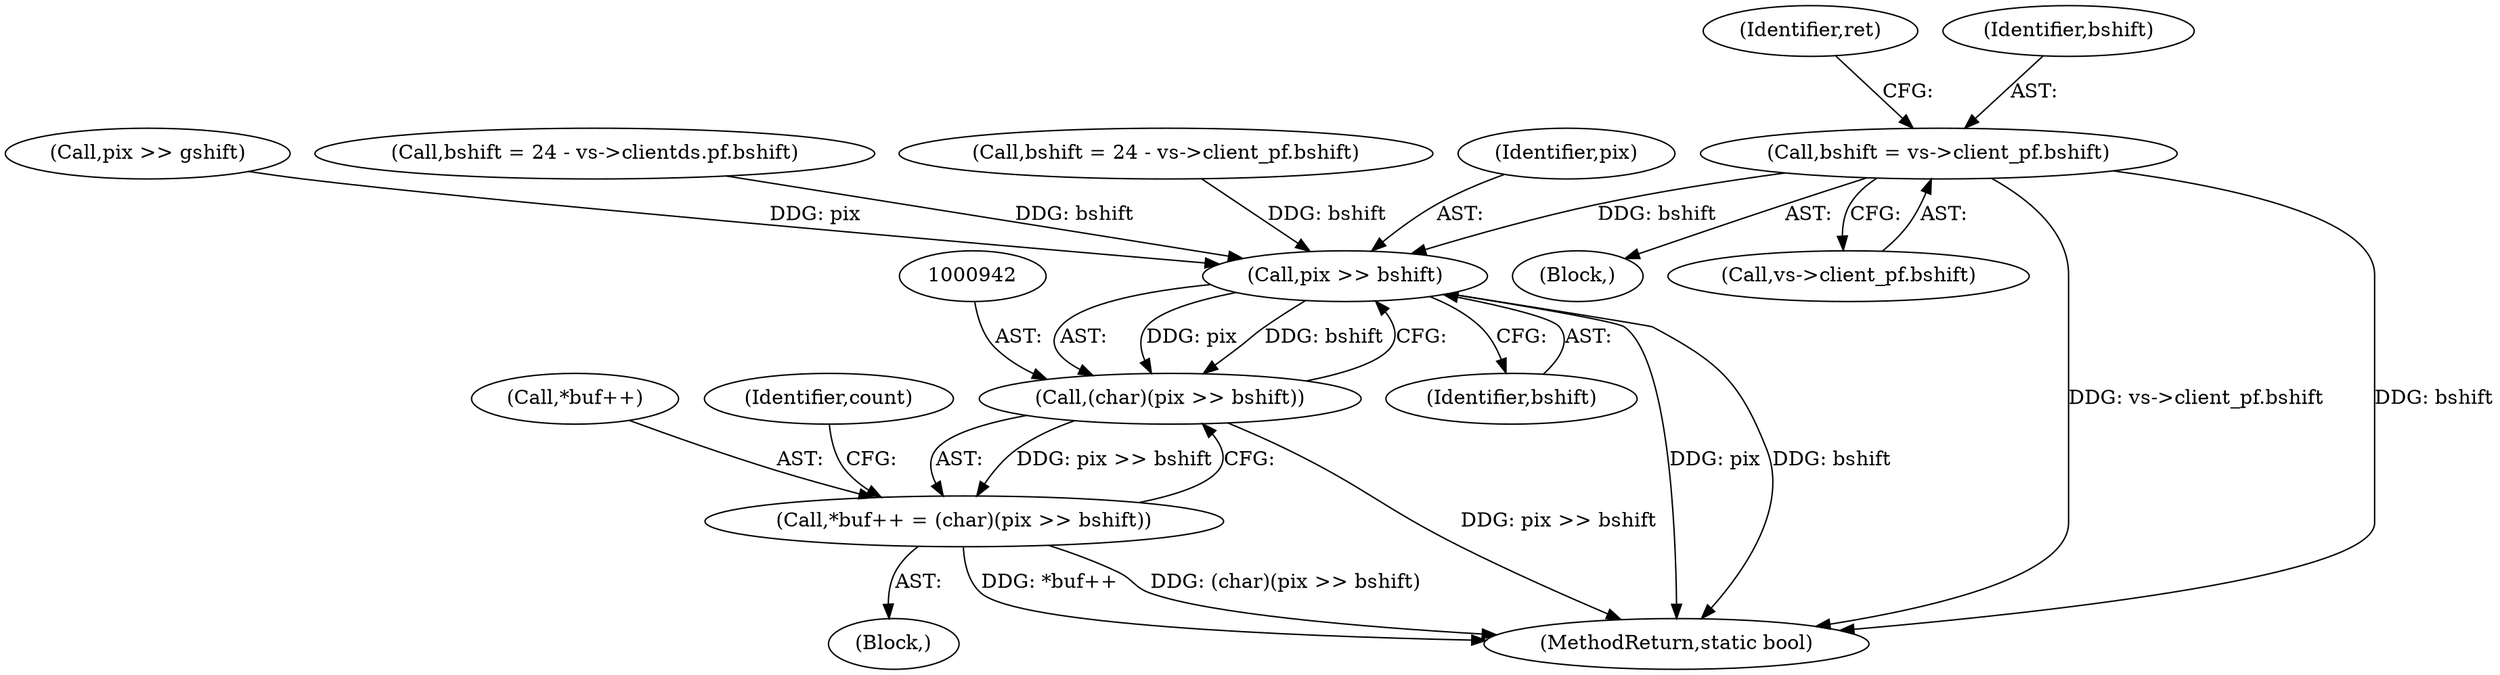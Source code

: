digraph "0_qemu_9f64916da20eea67121d544698676295bbb105a7_0@pointer" {
"1000851" [label="(Call,bshift = vs->client_pf.bshift)"];
"1000943" [label="(Call,pix >> bshift)"];
"1000941" [label="(Call,(char)(pix >> bshift))"];
"1000937" [label="(Call,*buf++ = (char)(pix >> bshift))"];
"1000836" [label="(Block,)"];
"1000888" [label="(Identifier,ret)"];
"1000943" [label="(Call,pix >> bshift)"];
"1000934" [label="(Call,pix >> gshift)"];
"1000853" [label="(Call,vs->client_pf.bshift)"];
"1000890" [label="(Call,bshift = 24 - vs->clientds.pf.bshift)"];
"1000945" [label="(Identifier,bshift)"];
"1000941" [label="(Call,(char)(pix >> bshift))"];
"1000937" [label="(Call,*buf++ = (char)(pix >> bshift))"];
"1000913" [label="(Block,)"];
"1000946" [label="(MethodReturn,static bool)"];
"1000878" [label="(Call,bshift = 24 - vs->client_pf.bshift)"];
"1000852" [label="(Identifier,bshift)"];
"1000938" [label="(Call,*buf++)"];
"1000912" [label="(Identifier,count)"];
"1000851" [label="(Call,bshift = vs->client_pf.bshift)"];
"1000944" [label="(Identifier,pix)"];
"1000851" -> "1000836"  [label="AST: "];
"1000851" -> "1000853"  [label="CFG: "];
"1000852" -> "1000851"  [label="AST: "];
"1000853" -> "1000851"  [label="AST: "];
"1000888" -> "1000851"  [label="CFG: "];
"1000851" -> "1000946"  [label="DDG: vs->client_pf.bshift"];
"1000851" -> "1000946"  [label="DDG: bshift"];
"1000851" -> "1000943"  [label="DDG: bshift"];
"1000943" -> "1000941"  [label="AST: "];
"1000943" -> "1000945"  [label="CFG: "];
"1000944" -> "1000943"  [label="AST: "];
"1000945" -> "1000943"  [label="AST: "];
"1000941" -> "1000943"  [label="CFG: "];
"1000943" -> "1000946"  [label="DDG: pix"];
"1000943" -> "1000946"  [label="DDG: bshift"];
"1000943" -> "1000941"  [label="DDG: pix"];
"1000943" -> "1000941"  [label="DDG: bshift"];
"1000934" -> "1000943"  [label="DDG: pix"];
"1000890" -> "1000943"  [label="DDG: bshift"];
"1000878" -> "1000943"  [label="DDG: bshift"];
"1000941" -> "1000937"  [label="AST: "];
"1000942" -> "1000941"  [label="AST: "];
"1000937" -> "1000941"  [label="CFG: "];
"1000941" -> "1000946"  [label="DDG: pix >> bshift"];
"1000941" -> "1000937"  [label="DDG: pix >> bshift"];
"1000937" -> "1000913"  [label="AST: "];
"1000938" -> "1000937"  [label="AST: "];
"1000912" -> "1000937"  [label="CFG: "];
"1000937" -> "1000946"  [label="DDG: *buf++"];
"1000937" -> "1000946"  [label="DDG: (char)(pix >> bshift)"];
}
